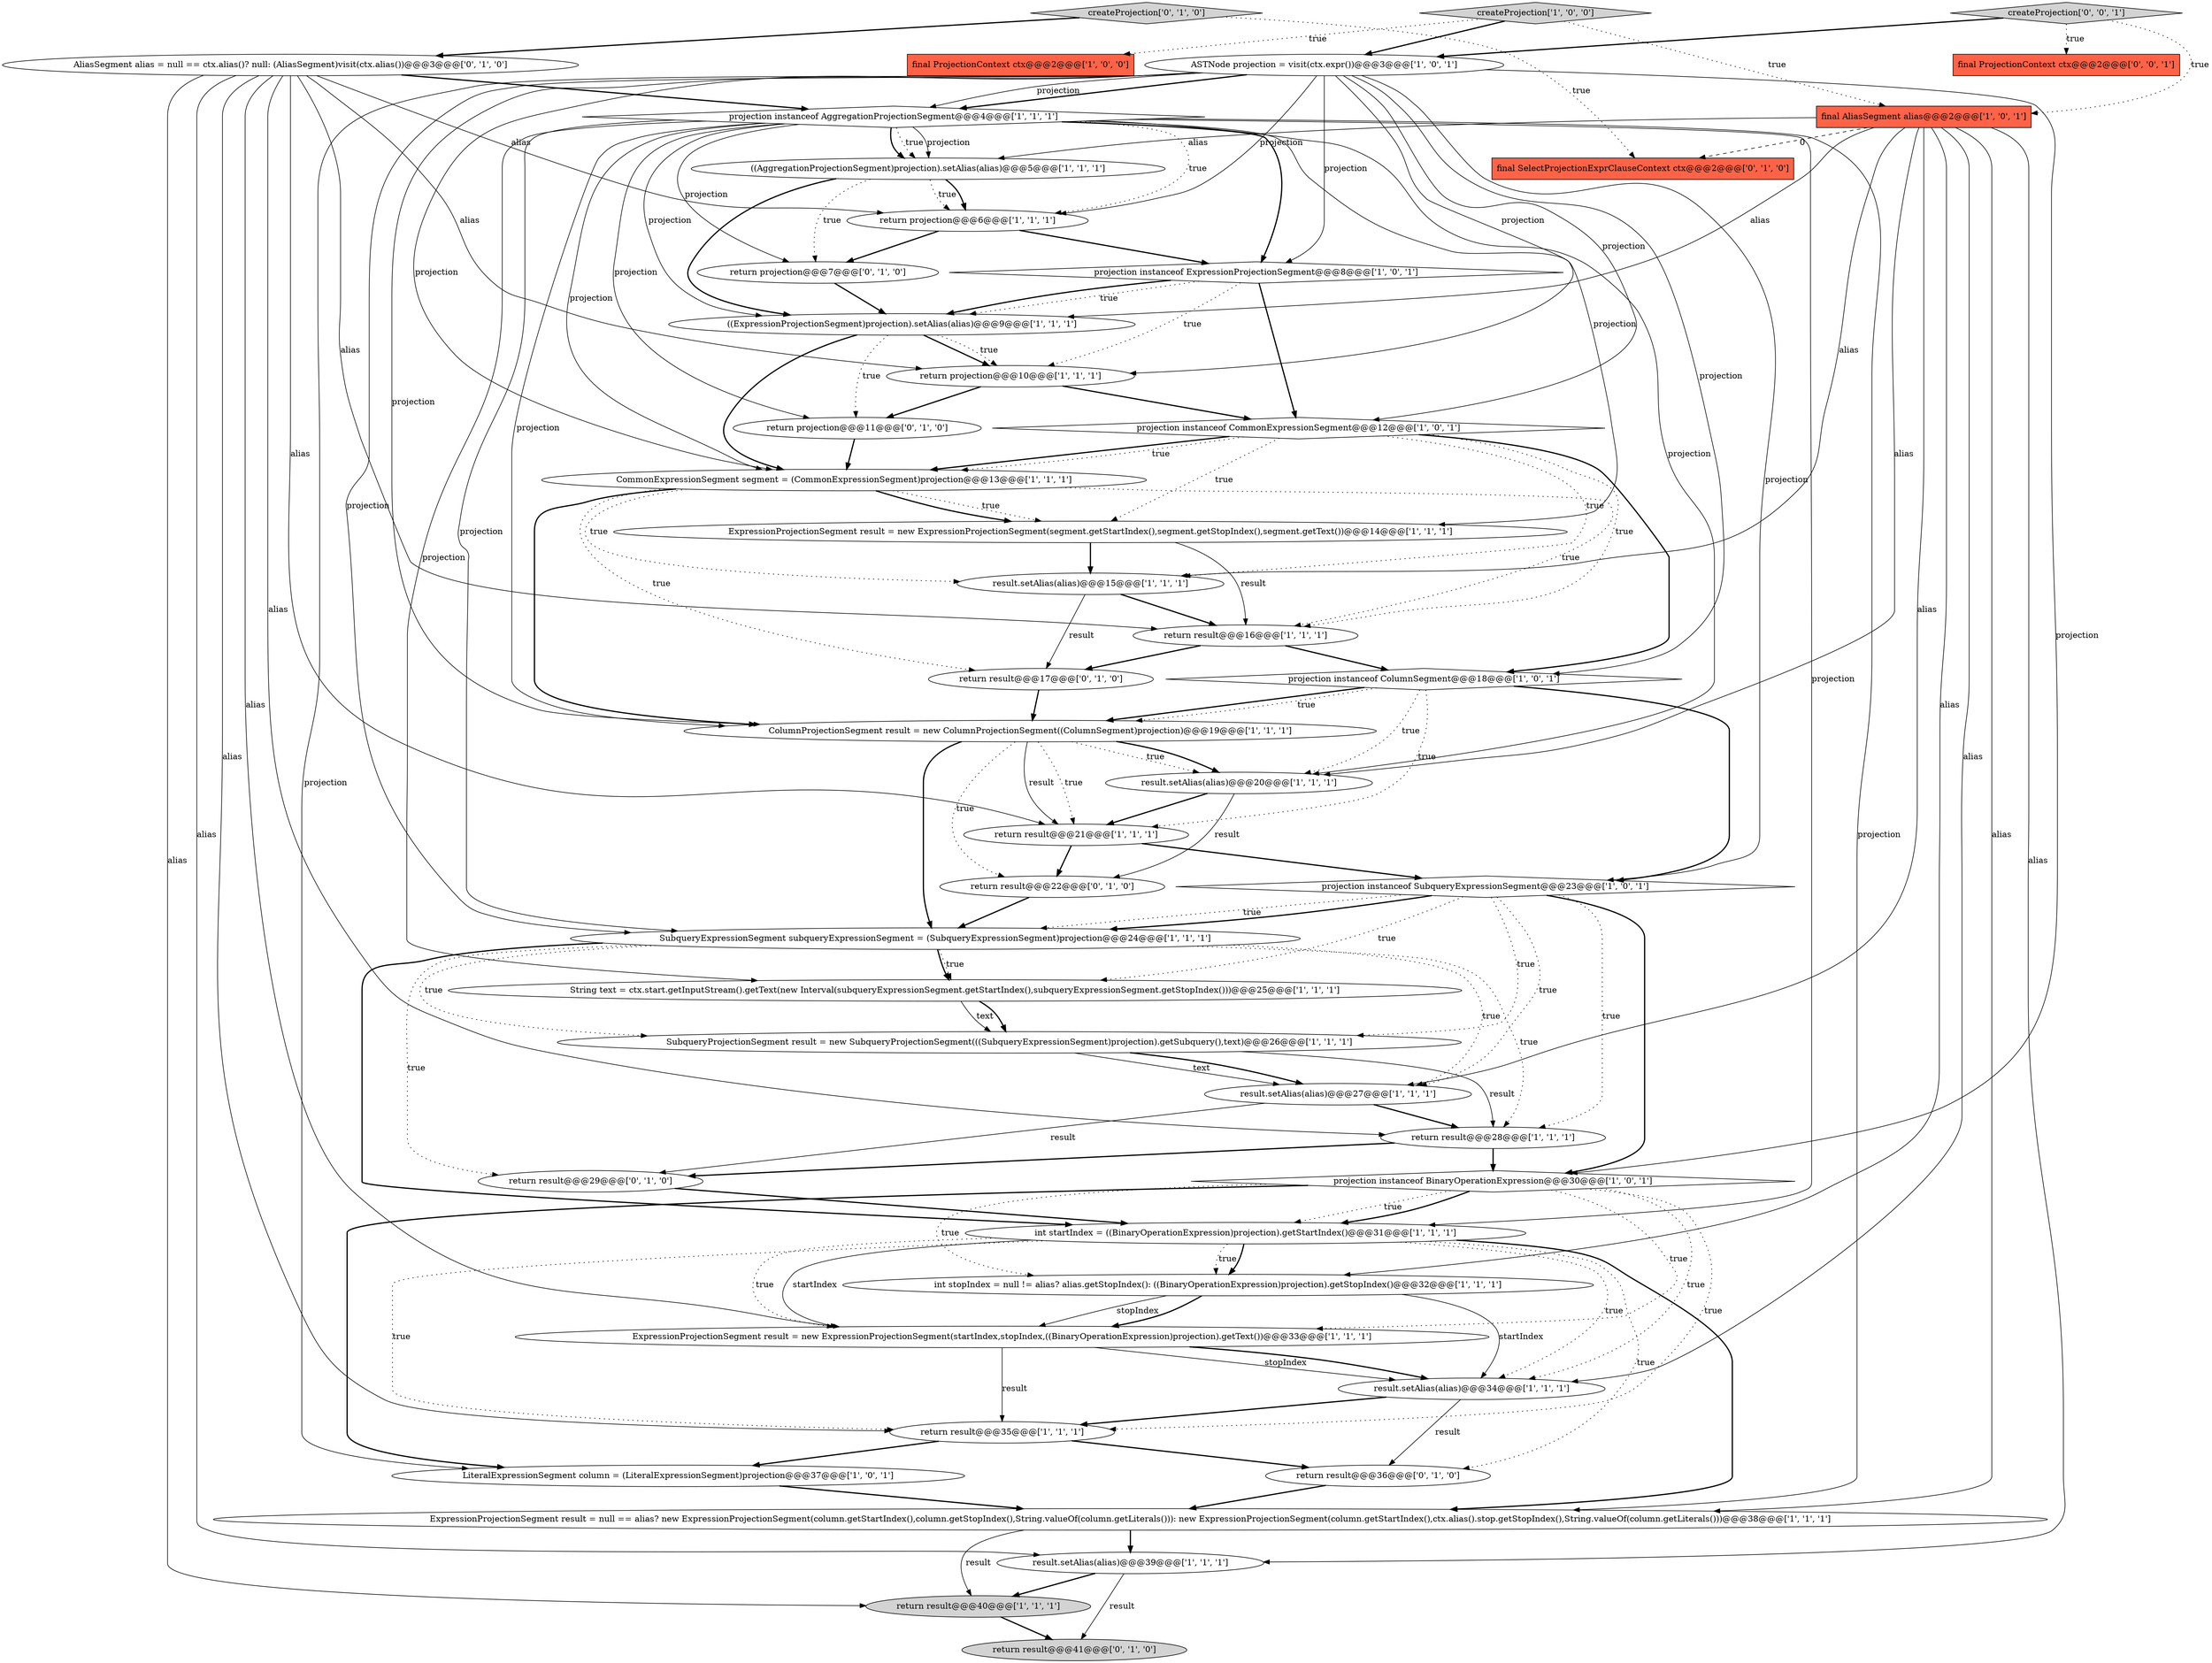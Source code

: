 digraph {
15 [style = filled, label = "ExpressionProjectionSegment result = new ExpressionProjectionSegment(segment.getStartIndex(),segment.getStopIndex(),segment.getText())@@@14@@@['1', '1', '1']", fillcolor = white, shape = ellipse image = "AAA0AAABBB1BBB"];
36 [style = filled, label = "final SelectProjectionExprClauseContext ctx@@@2@@@['0', '1', '0']", fillcolor = tomato, shape = box image = "AAA1AAABBB2BBB"];
39 [style = filled, label = "return result@@@17@@@['0', '1', '0']", fillcolor = white, shape = ellipse image = "AAA0AAABBB2BBB"];
29 [style = filled, label = "ExpressionProjectionSegment result = null == alias? new ExpressionProjectionSegment(column.getStartIndex(),column.getStopIndex(),String.valueOf(column.getLiterals())): new ExpressionProjectionSegment(column.getStartIndex(),ctx.alias().stop.getStopIndex(),String.valueOf(column.getLiterals()))@@@38@@@['1', '1', '1']", fillcolor = white, shape = ellipse image = "AAA0AAABBB1BBB"];
44 [style = filled, label = "createProjection['0', '1', '0']", fillcolor = lightgray, shape = diamond image = "AAA0AAABBB2BBB"];
2 [style = filled, label = "CommonExpressionSegment segment = (CommonExpressionSegment)projection@@@13@@@['1', '1', '1']", fillcolor = white, shape = ellipse image = "AAA0AAABBB1BBB"];
30 [style = filled, label = "final AliasSegment alias@@@2@@@['1', '0', '1']", fillcolor = tomato, shape = box image = "AAA0AAABBB1BBB"];
35 [style = filled, label = "return result@@@36@@@['0', '1', '0']", fillcolor = white, shape = ellipse image = "AAA0AAABBB2BBB"];
45 [style = filled, label = "final ProjectionContext ctx@@@2@@@['0', '0', '1']", fillcolor = tomato, shape = box image = "AAA0AAABBB3BBB"];
12 [style = filled, label = "return result@@@40@@@['1', '1', '1']", fillcolor = lightgray, shape = ellipse image = "AAA0AAABBB1BBB"];
17 [style = filled, label = "return result@@@16@@@['1', '1', '1']", fillcolor = white, shape = ellipse image = "AAA0AAABBB1BBB"];
42 [style = filled, label = "AliasSegment alias = null == ctx.alias()? null: (AliasSegment)visit(ctx.alias())@@@3@@@['0', '1', '0']", fillcolor = white, shape = ellipse image = "AAA1AAABBB2BBB"];
37 [style = filled, label = "return result@@@41@@@['0', '1', '0']", fillcolor = lightgray, shape = ellipse image = "AAA0AAABBB2BBB"];
13 [style = filled, label = "final ProjectionContext ctx@@@2@@@['1', '0', '0']", fillcolor = tomato, shape = box image = "AAA0AAABBB1BBB"];
0 [style = filled, label = "projection instanceof BinaryOperationExpression@@@30@@@['1', '0', '1']", fillcolor = white, shape = diamond image = "AAA0AAABBB1BBB"];
24 [style = filled, label = "projection instanceof SubqueryExpressionSegment@@@23@@@['1', '0', '1']", fillcolor = white, shape = diamond image = "AAA0AAABBB1BBB"];
41 [style = filled, label = "return projection@@@11@@@['0', '1', '0']", fillcolor = white, shape = ellipse image = "AAA0AAABBB2BBB"];
16 [style = filled, label = "result.setAlias(alias)@@@34@@@['1', '1', '1']", fillcolor = white, shape = ellipse image = "AAA0AAABBB1BBB"];
5 [style = filled, label = "projection instanceof ExpressionProjectionSegment@@@8@@@['1', '0', '1']", fillcolor = white, shape = diamond image = "AAA0AAABBB1BBB"];
23 [style = filled, label = "LiteralExpressionSegment column = (LiteralExpressionSegment)projection@@@37@@@['1', '0', '1']", fillcolor = white, shape = ellipse image = "AAA0AAABBB1BBB"];
34 [style = filled, label = "ExpressionProjectionSegment result = new ExpressionProjectionSegment(startIndex,stopIndex,((BinaryOperationExpression)projection).getText())@@@33@@@['1', '1', '1']", fillcolor = white, shape = ellipse image = "AAA0AAABBB1BBB"];
43 [style = filled, label = "return result@@@22@@@['0', '1', '0']", fillcolor = white, shape = ellipse image = "AAA0AAABBB2BBB"];
20 [style = filled, label = "((AggregationProjectionSegment)projection).setAlias(alias)@@@5@@@['1', '1', '1']", fillcolor = white, shape = ellipse image = "AAA0AAABBB1BBB"];
9 [style = filled, label = "projection instanceof AggregationProjectionSegment@@@4@@@['1', '1', '1']", fillcolor = white, shape = diamond image = "AAA0AAABBB1BBB"];
38 [style = filled, label = "return result@@@29@@@['0', '1', '0']", fillcolor = white, shape = ellipse image = "AAA0AAABBB2BBB"];
26 [style = filled, label = "ASTNode projection = visit(ctx.expr())@@@3@@@['1', '0', '1']", fillcolor = white, shape = ellipse image = "AAA0AAABBB1BBB"];
32 [style = filled, label = "projection instanceof ColumnSegment@@@18@@@['1', '0', '1']", fillcolor = white, shape = diamond image = "AAA0AAABBB1BBB"];
22 [style = filled, label = "return result@@@35@@@['1', '1', '1']", fillcolor = white, shape = ellipse image = "AAA0AAABBB1BBB"];
40 [style = filled, label = "return projection@@@7@@@['0', '1', '0']", fillcolor = white, shape = ellipse image = "AAA0AAABBB2BBB"];
31 [style = filled, label = "int startIndex = ((BinaryOperationExpression)projection).getStartIndex()@@@31@@@['1', '1', '1']", fillcolor = white, shape = ellipse image = "AAA0AAABBB1BBB"];
28 [style = filled, label = "ColumnProjectionSegment result = new ColumnProjectionSegment((ColumnSegment)projection)@@@19@@@['1', '1', '1']", fillcolor = white, shape = ellipse image = "AAA0AAABBB1BBB"];
33 [style = filled, label = "result.setAlias(alias)@@@20@@@['1', '1', '1']", fillcolor = white, shape = ellipse image = "AAA0AAABBB1BBB"];
19 [style = filled, label = "SubqueryProjectionSegment result = new SubqueryProjectionSegment(((SubqueryExpressionSegment)projection).getSubquery(),text)@@@26@@@['1', '1', '1']", fillcolor = white, shape = ellipse image = "AAA0AAABBB1BBB"];
11 [style = filled, label = "result.setAlias(alias)@@@15@@@['1', '1', '1']", fillcolor = white, shape = ellipse image = "AAA0AAABBB1BBB"];
1 [style = filled, label = "result.setAlias(alias)@@@27@@@['1', '1', '1']", fillcolor = white, shape = ellipse image = "AAA0AAABBB1BBB"];
10 [style = filled, label = "result.setAlias(alias)@@@39@@@['1', '1', '1']", fillcolor = white, shape = ellipse image = "AAA0AAABBB1BBB"];
7 [style = filled, label = "projection instanceof CommonExpressionSegment@@@12@@@['1', '0', '1']", fillcolor = white, shape = diamond image = "AAA0AAABBB1BBB"];
25 [style = filled, label = "createProjection['1', '0', '0']", fillcolor = lightgray, shape = diamond image = "AAA0AAABBB1BBB"];
14 [style = filled, label = "return projection@@@6@@@['1', '1', '1']", fillcolor = white, shape = ellipse image = "AAA0AAABBB1BBB"];
4 [style = filled, label = "return result@@@21@@@['1', '1', '1']", fillcolor = white, shape = ellipse image = "AAA0AAABBB1BBB"];
21 [style = filled, label = "String text = ctx.start.getInputStream().getText(new Interval(subqueryExpressionSegment.getStartIndex(),subqueryExpressionSegment.getStopIndex()))@@@25@@@['1', '1', '1']", fillcolor = white, shape = ellipse image = "AAA0AAABBB1BBB"];
27 [style = filled, label = "return projection@@@10@@@['1', '1', '1']", fillcolor = white, shape = ellipse image = "AAA0AAABBB1BBB"];
46 [style = filled, label = "createProjection['0', '0', '1']", fillcolor = lightgray, shape = diamond image = "AAA0AAABBB3BBB"];
6 [style = filled, label = "return result@@@28@@@['1', '1', '1']", fillcolor = white, shape = ellipse image = "AAA0AAABBB1BBB"];
8 [style = filled, label = "int stopIndex = null != alias? alias.getStopIndex(): ((BinaryOperationExpression)projection).getStopIndex()@@@32@@@['1', '1', '1']", fillcolor = white, shape = ellipse image = "AAA0AAABBB1BBB"];
3 [style = filled, label = "SubqueryExpressionSegment subqueryExpressionSegment = (SubqueryExpressionSegment)projection@@@24@@@['1', '1', '1']", fillcolor = white, shape = ellipse image = "AAA0AAABBB1BBB"];
18 [style = filled, label = "((ExpressionProjectionSegment)projection).setAlias(alias)@@@9@@@['1', '1', '1']", fillcolor = white, shape = ellipse image = "AAA0AAABBB1BBB"];
25->30 [style = dotted, label="true"];
28->3 [style = bold, label=""];
27->7 [style = bold, label=""];
33->4 [style = bold, label=""];
44->42 [style = bold, label=""];
5->18 [style = dotted, label="true"];
28->33 [style = dotted, label="true"];
8->16 [style = solid, label="startIndex"];
0->31 [style = dotted, label="true"];
3->1 [style = dotted, label="true"];
9->2 [style = solid, label="projection"];
44->36 [style = dotted, label="true"];
9->15 [style = solid, label="projection"];
26->23 [style = solid, label="projection"];
25->26 [style = bold, label=""];
43->3 [style = bold, label=""];
22->35 [style = bold, label=""];
9->40 [style = solid, label="projection"];
0->23 [style = bold, label=""];
29->12 [style = solid, label="result"];
4->24 [style = bold, label=""];
31->34 [style = dotted, label="true"];
31->16 [style = dotted, label="true"];
25->13 [style = dotted, label="true"];
32->28 [style = bold, label=""];
30->16 [style = solid, label="alias"];
7->15 [style = dotted, label="true"];
3->6 [style = dotted, label="true"];
5->18 [style = bold, label=""];
26->28 [style = solid, label="projection"];
17->39 [style = bold, label=""];
30->29 [style = solid, label="alias"];
31->29 [style = bold, label=""];
10->37 [style = solid, label="result"];
30->1 [style = solid, label="alias"];
26->14 [style = solid, label="projection"];
23->29 [style = bold, label=""];
20->14 [style = dotted, label="true"];
3->38 [style = dotted, label="true"];
14->5 [style = bold, label=""];
0->16 [style = dotted, label="true"];
42->12 [style = solid, label="alias"];
42->4 [style = solid, label="alias"];
42->27 [style = solid, label="alias"];
20->40 [style = dotted, label="true"];
30->33 [style = solid, label="alias"];
20->18 [style = bold, label=""];
9->20 [style = bold, label=""];
6->38 [style = bold, label=""];
8->34 [style = solid, label="stopIndex"];
26->32 [style = solid, label="projection"];
12->37 [style = bold, label=""];
26->27 [style = solid, label="projection"];
46->45 [style = dotted, label="true"];
24->0 [style = bold, label=""];
11->17 [style = bold, label=""];
26->9 [style = bold, label=""];
26->5 [style = solid, label="projection"];
2->28 [style = bold, label=""];
18->41 [style = dotted, label="true"];
31->35 [style = dotted, label="true"];
26->0 [style = solid, label="projection"];
17->32 [style = bold, label=""];
7->32 [style = bold, label=""];
32->4 [style = dotted, label="true"];
28->33 [style = bold, label=""];
26->24 [style = solid, label="projection"];
42->34 [style = solid, label="alias"];
38->31 [style = bold, label=""];
29->10 [style = bold, label=""];
0->34 [style = dotted, label="true"];
30->10 [style = solid, label="alias"];
30->8 [style = solid, label="alias"];
21->19 [style = solid, label="text"];
18->27 [style = bold, label=""];
11->39 [style = solid, label="result"];
5->7 [style = bold, label=""];
27->41 [style = bold, label=""];
7->2 [style = bold, label=""];
7->2 [style = dotted, label="true"];
26->9 [style = solid, label="projection"];
9->33 [style = solid, label="projection"];
0->22 [style = dotted, label="true"];
31->8 [style = dotted, label="true"];
41->2 [style = bold, label=""];
3->19 [style = dotted, label="true"];
6->0 [style = bold, label=""];
3->21 [style = bold, label=""];
2->39 [style = dotted, label="true"];
9->41 [style = solid, label="projection"];
19->1 [style = solid, label="text"];
9->20 [style = dotted, label="true"];
19->6 [style = solid, label="result"];
16->22 [style = bold, label=""];
40->18 [style = bold, label=""];
5->27 [style = dotted, label="true"];
7->11 [style = dotted, label="true"];
24->3 [style = dotted, label="true"];
32->33 [style = dotted, label="true"];
24->19 [style = dotted, label="true"];
32->28 [style = dotted, label="true"];
21->19 [style = bold, label=""];
16->35 [style = solid, label="result"];
2->15 [style = dotted, label="true"];
42->14 [style = solid, label="alias"];
15->11 [style = bold, label=""];
3->31 [style = bold, label=""];
28->4 [style = dotted, label="true"];
24->3 [style = bold, label=""];
31->34 [style = solid, label="startIndex"];
15->17 [style = solid, label="result"];
9->29 [style = solid, label="projection"];
24->1 [style = dotted, label="true"];
42->10 [style = solid, label="alias"];
31->22 [style = dotted, label="true"];
34->22 [style = solid, label="result"];
9->28 [style = solid, label="projection"];
9->5 [style = bold, label=""];
42->22 [style = solid, label="alias"];
2->11 [style = dotted, label="true"];
2->17 [style = dotted, label="true"];
26->2 [style = solid, label="projection"];
30->18 [style = solid, label="alias"];
18->2 [style = bold, label=""];
39->28 [style = bold, label=""];
7->17 [style = dotted, label="true"];
19->1 [style = bold, label=""];
9->14 [style = dotted, label="true"];
0->8 [style = dotted, label="true"];
9->3 [style = solid, label="projection"];
46->26 [style = bold, label=""];
31->8 [style = bold, label=""];
3->21 [style = dotted, label="true"];
42->17 [style = solid, label="alias"];
9->21 [style = solid, label="projection"];
24->21 [style = dotted, label="true"];
46->30 [style = dotted, label="true"];
1->38 [style = solid, label="result"];
1->6 [style = bold, label=""];
8->34 [style = bold, label=""];
0->31 [style = bold, label=""];
34->16 [style = solid, label="stopIndex"];
10->12 [style = bold, label=""];
9->20 [style = solid, label="projection"];
28->43 [style = dotted, label="true"];
18->27 [style = dotted, label="true"];
42->6 [style = solid, label="alias"];
24->6 [style = dotted, label="true"];
34->16 [style = bold, label=""];
28->4 [style = solid, label="result"];
30->36 [style = dashed, label="0"];
9->18 [style = solid, label="projection"];
42->9 [style = bold, label=""];
4->43 [style = bold, label=""];
26->7 [style = solid, label="projection"];
35->29 [style = bold, label=""];
9->31 [style = solid, label="projection"];
22->23 [style = bold, label=""];
14->40 [style = bold, label=""];
20->14 [style = bold, label=""];
30->11 [style = solid, label="alias"];
30->20 [style = solid, label="alias"];
33->43 [style = solid, label="result"];
2->15 [style = bold, label=""];
26->3 [style = solid, label="projection"];
32->24 [style = bold, label=""];
}
